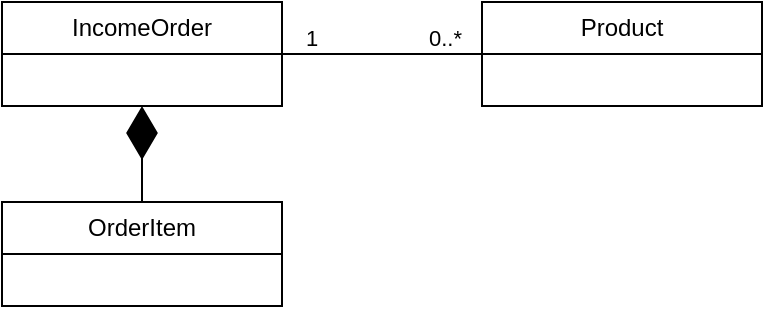 <mxfile version="24.4.4" type="device">
  <diagram name="第 1 页" id="W67-aKkuo7Mn9KqF99Je">
    <mxGraphModel dx="1508" dy="935" grid="1" gridSize="10" guides="1" tooltips="1" connect="1" arrows="1" fold="1" page="1" pageScale="1" pageWidth="827" pageHeight="1169" math="0" shadow="0">
      <root>
        <mxCell id="0" />
        <mxCell id="1" parent="0" />
        <mxCell id="NM00H1-C7zd6xqAPIoTU-1" value="IncomeOrder" style="swimlane;fontStyle=0;childLayout=stackLayout;horizontal=1;startSize=26;fillColor=none;horizontalStack=0;resizeParent=1;resizeParentMax=0;resizeLast=0;collapsible=1;marginBottom=0;whiteSpace=wrap;html=1;" vertex="1" parent="1">
          <mxGeometry x="40" y="400" width="140" height="52" as="geometry" />
        </mxCell>
        <mxCell id="NM00H1-C7zd6xqAPIoTU-5" value="Product" style="swimlane;fontStyle=0;childLayout=stackLayout;horizontal=1;startSize=26;fillColor=none;horizontalStack=0;resizeParent=1;resizeParentMax=0;resizeLast=0;collapsible=1;marginBottom=0;whiteSpace=wrap;html=1;" vertex="1" parent="1">
          <mxGeometry x="280" y="400" width="140" height="52" as="geometry" />
        </mxCell>
        <mxCell id="NM00H1-C7zd6xqAPIoTU-9" value="OrderItem" style="swimlane;fontStyle=0;childLayout=stackLayout;horizontal=1;startSize=26;fillColor=none;horizontalStack=0;resizeParent=1;resizeParentMax=0;resizeLast=0;collapsible=1;marginBottom=0;whiteSpace=wrap;html=1;" vertex="1" parent="1">
          <mxGeometry x="40" y="500" width="140" height="52" as="geometry" />
        </mxCell>
        <mxCell id="NM00H1-C7zd6xqAPIoTU-13" value="" style="endArrow=diamondThin;endFill=1;endSize=24;html=1;rounded=0;entryX=0.5;entryY=1;entryDx=0;entryDy=0;exitX=0.5;exitY=0;exitDx=0;exitDy=0;" edge="1" parent="1" source="NM00H1-C7zd6xqAPIoTU-9" target="NM00H1-C7zd6xqAPIoTU-1">
          <mxGeometry width="160" relative="1" as="geometry">
            <mxPoint x="210" y="760" as="sourcePoint" />
            <mxPoint x="370" y="760" as="targetPoint" />
          </mxGeometry>
        </mxCell>
        <mxCell id="NM00H1-C7zd6xqAPIoTU-14" value="" style="endArrow=none;html=1;edgeStyle=orthogonalEdgeStyle;rounded=0;exitX=1;exitY=0.5;exitDx=0;exitDy=0;entryX=0;entryY=0.5;entryDx=0;entryDy=0;" edge="1" parent="1" source="NM00H1-C7zd6xqAPIoTU-1" target="NM00H1-C7zd6xqAPIoTU-5">
          <mxGeometry relative="1" as="geometry">
            <mxPoint x="240" y="510" as="sourcePoint" />
            <mxPoint x="260" y="390" as="targetPoint" />
          </mxGeometry>
        </mxCell>
        <mxCell id="NM00H1-C7zd6xqAPIoTU-15" value="1" style="edgeLabel;resizable=0;html=1;align=left;verticalAlign=bottom;" connectable="0" vertex="1" parent="NM00H1-C7zd6xqAPIoTU-14">
          <mxGeometry x="-1" relative="1" as="geometry">
            <mxPoint x="10" as="offset" />
          </mxGeometry>
        </mxCell>
        <mxCell id="NM00H1-C7zd6xqAPIoTU-16" value="0..*" style="edgeLabel;resizable=0;html=1;align=right;verticalAlign=bottom;" connectable="0" vertex="1" parent="NM00H1-C7zd6xqAPIoTU-14">
          <mxGeometry x="1" relative="1" as="geometry">
            <mxPoint x="-10" as="offset" />
          </mxGeometry>
        </mxCell>
      </root>
    </mxGraphModel>
  </diagram>
</mxfile>
